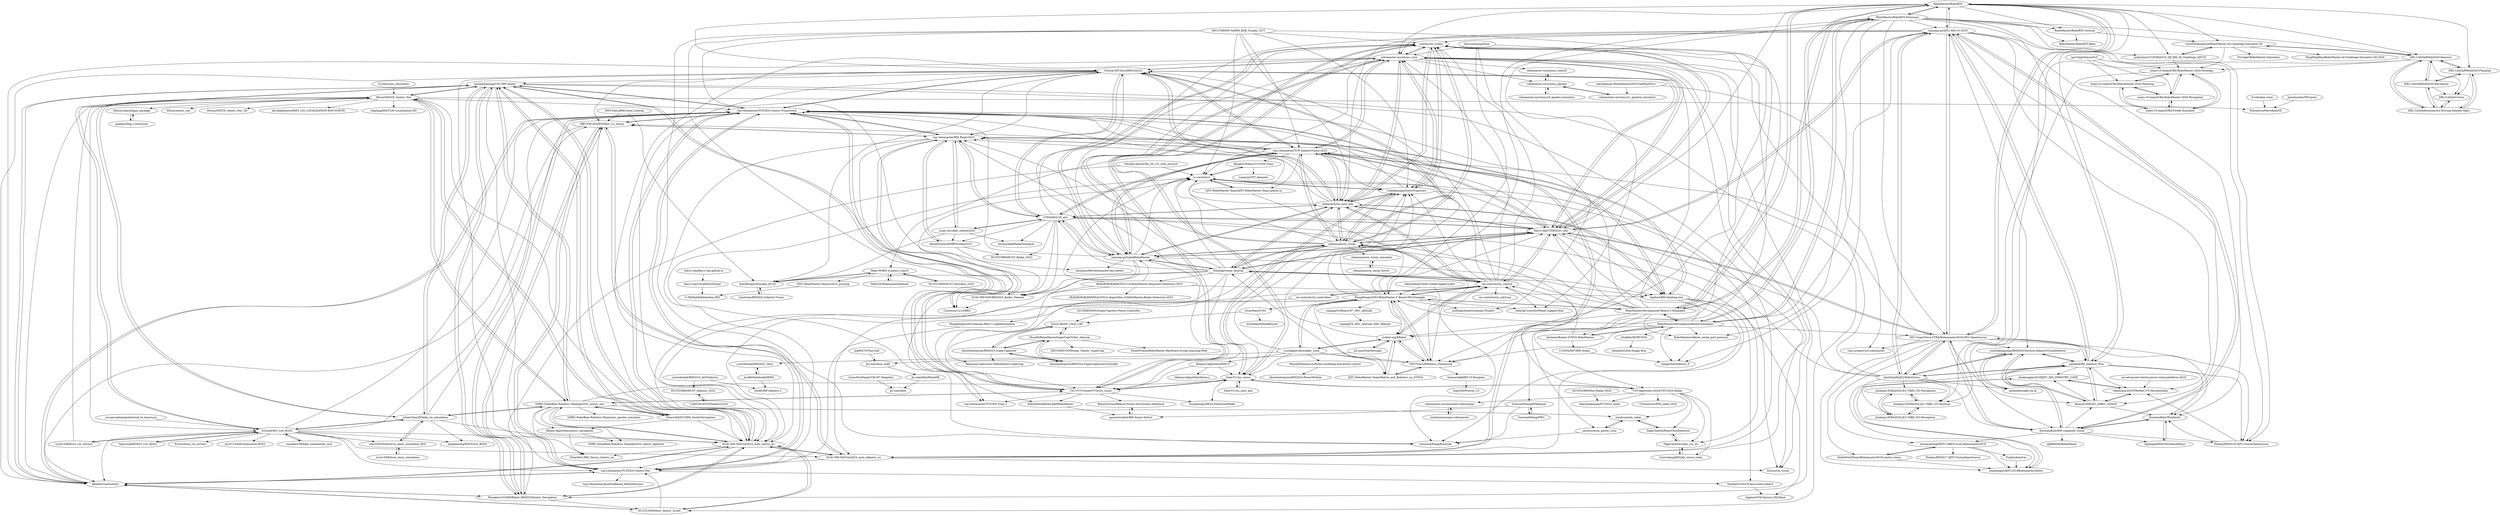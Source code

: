 digraph G {
"RoboMaster/RoboRTS" -> "RoboMaster/RoboRTS-Firmware"
"RoboMaster/RoboRTS" -> "xinyang-go/SJTU-RM-CV-2019"
"RoboMaster/RoboRTS" -> "SEU-SuperNova-CVRA/Robomaster2018-SEU-OpenSource"
"RoboMaster/RoboRTS" -> "RoboMaster/RoboRTS-Tutorial"
"RoboMaster/RoboRTS" -> "RoboMaster/DevelopmentBoard-Examples"
"RoboMaster/RoboRTS" -> "jackychen227/ICRA2018_DJI_RM_AI_Challenge_NJUST"
"RoboMaster/RoboRTS" -> "Critical-HIT-hitsz/RMUA2022"
"RoboMaster/RoboRTS" -> "EinstainBohr/RM-computer-vision"
"RoboMaster/RoboRTS" -> "yarkable/RP_Infantry_Plus"
"RoboMaster/RoboRTS" -> "RoboMaster/Development-Board-C-Examples"
"RoboMaster/RoboRTS" -> "robomaster-oss/rmoss_core"
"RoboMaster/RoboRTS" -> "DRL-CASIA/RMAI2020-Decision"
"RoboMaster/RoboRTS" -> "LoveThinkinghard/RoboMaster-AI-Challenge-Simulator-2D"
"RoboMaster/RoboRTS" -> "DRL-CASIA/RMAI2020-Planning"
"RoboMaster/RoboRTS" -> "Harry-hhj/CVRM2021-sjtu"
"RoboMaster/RoboRTS-Tutorial" -> "LoveThinkinghard/RoboMaster-AI-Challenge-Simulator-2D"
"RoboMaster/RoboRTS-Tutorial" -> "RoboMaster/RoboRTS-Base"
"EinstainBohr/Windmills" -> "EinstainBohr/RM-computer-vision"
"EinstainBohr/Windmills" -> "hejiangda/RM19windmillDemo"
"RoboMaster/DevelopmentBoard-Examples" -> "RoboMaster/Development-Board-C-Examples"
"RoboMaster/DevelopmentBoard-Examples" -> "RoboMaster/RoboRTS-Firmware"
"RoboMaster/DevelopmentBoard-Examples" -> "RoboMaster/referee_serial_port_protocol"
"RoboMaster/DevelopmentBoard-Examples" -> "AlchemicRonin/-STM32-RoboMaster-"
"RoboMaster/DevelopmentBoard-Examples" -> "RoboMaster/RoboRTS"
"RoboMaster/DevelopmentBoard-Examples" -> "SangerXie/Infantry_X"
"RoboMaster/DevelopmentBoard-Examples" -> "SEU-SuperNova-CVRA/Robomaster2018-SEU-OpenSource"
"RoboMaster/DevelopmentBoard-Examples" -> "HNUYueLuRM/basic_framework"
"RoboMaster/DevelopmentBoard-Examples" -> "WangHongxi2001/RoboMaster-C-Board-INS-Example"
"RoboMaster/DevelopmentBoard-Examples" -> "xinyang-go/SJTU-RM-CV-2019"
"RoboMaster/DevelopmentBoard-Examples" -> "Harry-hhj/CVRM2021-sjtu"
"RoboMaster/DevelopmentBoard-Examples" -> "yltzdhbc/HCRT-DOG"
"RoboMaster/DevelopmentBoard-Examples" -> "xrobot-org/XRobot"
"moxiaochong/NEFU-ARES-Vison-Robomaster2018" -> "Ponkux/RM2017-DJTU-VisionOpenSource"
"moxiaochong/NEFU-ARES-Vison-Robomaster2018" -> "PunkLi/AutoCar"
"moxiaochong/NEFU-ARES-Vison-Robomaster2018" -> "HelloWorldTeam/Robomaster2018-sentry-vision"
"moxiaochong/NEFU-ARES-Vison-Robomaster2018" -> "zhaobinglei/XJTU2018RobomasterSentry"
"SEU-SuperNova-CVRA/Robomaster2018-SEU-OpenSource" -> "xinyang-go/SJTU-RM-CV-2019"
"SEU-SuperNova-CVRA/Robomaster2018-SEU-OpenSource" -> "yarkable/RP_Infantry_Plus"
"SEU-SuperNova-CVRA/Robomaster2018-SEU-OpenSource" -> "EinstainBohr/RM-computer-vision"
"SEU-SuperNova-CVRA/Robomaster2018-SEU-OpenSource" -> "Harry-hhj/CVRM2021-sjtu"
"SEU-SuperNova-CVRA/Robomaster2018-SEU-OpenSource" -> "QunShanHe/JLURoboVision"
"SEU-SuperNova-CVRA/Robomaster2018-SEU-OpenSource" -> "moxiaochong/NEFU-ARES-Vison-Robomaster2018"
"SEU-SuperNova-CVRA/Robomaster2018-SEU-OpenSource" -> "Ponkux/RM2018-DJTU-VisionOpenSource"
"SEU-SuperNova-CVRA/Robomaster2018-SEU-OpenSource" -> "Brauzz/YIHENG_ZHBIT_VISION"
"SEU-SuperNova-CVRA/Robomaster2018-SEU-OpenSource" -> "EinstainBohr/Windmills"
"SEU-SuperNova-CVRA/Robomaster2018-SEU-OpenSource" -> "yunwaikongshan/RM2020-Horizon-InfantryVisionDetector"
"SEU-SuperNova-CVRA/Robomaster2018-SEU-OpenSource" -> "RoboMaster/RoboRTS"
"SEU-SuperNova-CVRA/Robomaster2018-SEU-OpenSource" -> "zhaobinglei/XJTU2018RobomasterSentry"
"SEU-SuperNova-CVRA/Robomaster2018-SEU-OpenSource" -> "tup-robomaster/TUP-InfantryVision-2022"
"SEU-SuperNova-CVRA/Robomaster2018-SEU-OpenSource" -> "Len-Li/openvino-robomaster"
"SEU-SuperNova-CVRA/Robomaster2018-SEU-OpenSource" -> "HelloWorldTeam/Robomaster2018-sentry-vision"
"EinstainBohr/RM-computer-vision" -> "EinstainBohr/Windmills"
"EinstainBohr/RM-computer-vision" -> "yarkable/RP_Infantry_Plus"
"EinstainBohr/RM-computer-vision" -> "SEU-SuperNova-CVRA/Robomaster2018-SEU-OpenSource"
"EinstainBohr/RM-computer-vision" -> "Brauzz/YIHENG_ZHBIT_VISION"
"EinstainBohr/RM-computer-vision" -> "Ponkux/RM2018-DJTU-VisionOpenSource"
"EinstainBohr/RM-computer-vision" -> "xinyang-go/SJTU-RM-CV-2019"
"EinstainBohr/RM-computer-vision" -> "moxiaochong/NEFU-ARES-Vison-Robomaster2018"
"EinstainBohr/RM-computer-vision" -> "hejiangda/RM19windmillDemo"
"EinstainBohr/RM-computer-vision" -> "qq960826/RoboMaster"
"RoboMaster/RoboRTS-Firmware" -> "RoboMaster/RoboRTS"
"RoboMaster/RoboRTS-Firmware" -> "RoboMaster/DevelopmentBoard-Examples"
"RoboMaster/RoboRTS-Firmware" -> "RoboMaster/Development-Board-C-Examples"
"RoboMaster/RoboRTS-Firmware" -> "RoboMaster/RoboRTS-Tutorial"
"RoboMaster/RoboRTS-Firmware" -> "RoboMaster/referee_serial_port_protocol"
"RoboMaster/RoboRTS-Firmware" -> "WangHongxi2001/RoboMaster-C-Board-INS-Example"
"RoboMaster/RoboRTS-Firmware" -> "xinyang-go/SJTU-RM-CV-2019"
"RoboMaster/RoboRTS-Firmware" -> "SEU-SuperNova-CVRA/Robomaster2018-SEU-OpenSource"
"RoboMaster/RoboRTS-Firmware" -> "RoboMaster/RoboRTS-Base"
"RoboMaster/RoboRTS-Firmware" -> "jackychen227/ICRA2018_DJI_RM_AI_Challenge_NJUST"
"RoboMaster/RoboRTS-Firmware" -> "yarkable/RP_Infantry_Plus"
"RoboMaster/RoboRTS-Firmware" -> "clearlab-sustech/Wheel-Legged-Gym" ["e"=1]
"RoboMaster/RoboRTS-Firmware" -> "Ponkux/RM2018-DJTU-VisionOpenSource"
"RoboMaster/RoboRTS-Firmware" -> "SangerXie/Infantry_X"
"RoboMaster/RoboRTS-Firmware" -> "DRL-CASIA/RMAI2020-Decision"
"DRL-CASIA/Autonomous-Driving-Dataset-Open" -> "DRL-CASIA/rl-torcs"
"DRL-CASIA/Autonomous-Driving-Dataset-Open" -> "DRL-CASIA/RMAI2020-Perception"
"DRL-CASIA/Autonomous-Driving-Dataset-Open" -> "DRL-CASIA/RMAI2020-Decision"
"DRL-CASIA/Autonomous-Driving-Dataset-Open" -> "DRL-CASIA/RMAI2020-Planning"
"xinyang-go/SJTU-RM-CV-2019" -> "SEU-SuperNova-CVRA/Robomaster2018-SEU-OpenSource"
"xinyang-go/SJTU-RM-CV-2019" -> "yarkable/RP_Infantry_Plus"
"xinyang-go/SJTU-RM-CV-2019" -> "Harry-hhj/CVRM2021-sjtu"
"xinyang-go/SJTU-RM-CV-2019" -> "QunShanHe/JLURoboVision"
"xinyang-go/SJTU-RM-CV-2019" -> "Brauzz/YIHENG_ZHBIT_VISION"
"xinyang-go/SJTU-RM-CV-2019" -> "EinstainBohr/RM-computer-vision"
"xinyang-go/SJTU-RM-CV-2019" -> "xinyang-go/LabelRoboMaster"
"xinyang-go/SJTU-RM-CV-2019" -> "tokilosaya/2019TRoMaC-CV-HeroAutoAim"
"xinyang-go/SJTU-RM-CV-2019" -> "RoboMaster/RoboRTS"
"xinyang-go/SJTU-RM-CV-2019" -> "yunwaikongshan/RM2020-Horizon-InfantryVisionDetector"
"xinyang-go/SJTU-RM-CV-2019" -> "EinstainBohr/Windmills"
"xinyang-go/SJTU-RM-CV-2019" -> "chenjunnn/rm_auto_aim"
"xinyang-go/SJTU-RM-CV-2019" -> "robomaster-oss/rmoss_core"
"xinyang-go/SJTU-RM-CV-2019" -> "julyfun/rm.cv.fans"
"xinyang-go/SJTU-RM-CV-2019" -> "Ponkux/RM2018-DJTU-VisionOpenSource"
"npuv5pp/Simuro5v5" -> "nwpu-v5-team/ICRA-RoboMaster-2020-Planning"
"npuv5pp/Simuro5v5" -> "nwpu-v5-team/ICRA-RoboMaster-2020-Perception"
"npuv5pp/Simuro5v5" -> "nwpu-v5-team/ICRA-RoboMaster-2020-Strategy"
"yltzdhbc/HCRT-DOG" -> "selina64/Little-Doggy-Run"
"zhaobinglei/XJTU2018RobomasterSentry" -> "zhaihongjia/2018XJTU_RM_INFANTRY_CODE"
"jackychen227/ICRA2018_DJI_RM_AI_Challenge_NJUST" -> "LoveThinkinghard/RoboMaster-AI-Challenge-Simulator-2D"
"jackychen227/ICRA2018_DJI_RM_AI_Challenge_NJUST" -> "nwpu-v5-team/ICRA-RoboMaster-2020-Strategy"
"1105042987/RM_frame" -> "SangerXie/Infantry_X"
"Ponkux/RM2018-DJTU-VisionOpenSource" -> "EinstainBohr/Windmills"
"Ponkux/RM2018-DJTU-VisionOpenSource" -> "tokilosaya/2019TRoMaC-CV-HeroAutoAim"
"zhaihongjia/2018XJTU_RM_INFANTRY_CODE" -> "zhaobinglei/XJTU2018RobomasterSentry"
"zhaihongjia/2018XJTU_RM_INFANTRY_CODE" -> "tokilosaya/2019TRoMaC-CV-HeroAutoAim"
"PunkLi/AutoCar" -> "zhaobinglei/XJTU2018RobomasterSentry"
"HelloWorldTeam/Robomaster2018-sentry-vision" -> "zhaobinglei/XJTU2018RobomasterSentry"
"HelloWorldTeam/Robomaster2018-sentry-vision" -> "moxiaochong/NEFU-ARES-Vison-Robomaster2018"
"LoveThinkinghard/RoboMaster-AI-Challenge-Simulator-2D" -> "nwpu-v5-team/ICRA-RoboMaster-2020-Strategy"
"LoveThinkinghard/RoboMaster-AI-Challenge-Simulator-2D" -> "jackychen227/ICRA2018_DJI_RM_AI_Challenge_NJUST"
"LoveThinkinghard/RoboMaster-AI-Challenge-Simulator-2D" -> "NingMingHao/RoboMaster-AI-Challenge-Simulator-2D-2020"
"LoveThinkinghard/RoboMaster-AI-Challenge-Simulator-2D" -> "Privilger/RoboMaster-Simulator" ["e"=1]
"LoveThinkinghard/RoboMaster-AI-Challenge-Simulator-2D" -> "DRL-CASIA/RMAI2020-Decision"
"RoboMaster/referee_serial_port_protocol" -> "SangerXie/Infantry_X"
"6-robot/wpr_simulation" -> "66Lau/NEXTE_Sentry_Nav" ["e"=1]
"RoboMaster/Development-Board-C-Examples" -> "RoboMaster/DevelopmentBoard-Examples"
"RoboMaster/Development-Board-C-Examples" -> "RoboMaster/RoboRTS-Firmware"
"RoboMaster/Development-Board-C-Examples" -> "WangHongxi2001/RoboMaster-C-Board-INS-Example"
"RoboMaster/Development-Board-C-Examples" -> "Harry-hhj/CVRM2021-sjtu"
"RoboMaster/Development-Board-C-Examples" -> "HNUYueLuRM/basic_framework"
"RoboMaster/Development-Board-C-Examples" -> "rm-controls/rm_control"
"RoboMaster/Development-Board-C-Examples" -> "NeoZng/vision_tutorial"
"RoboMaster/Development-Board-C-Examples" -> "chenjunnn/rm_vision"
"RoboMaster/Development-Board-C-Examples" -> "tup-robomaster/TUP2023-Sentry-Framework"
"RoboMaster/Development-Board-C-Examples" -> "AlchemicRonin/-STM32-RoboMaster-"
"RoboMaster/Development-Board-C-Examples" -> "RoboMaster/RoboRTS"
"RoboMaster/Development-Board-C-Examples" -> "Critical-HIT-hitsz/RMUA2022"
"RoboMaster/Development-Board-C-Examples" -> "julyfun/rm.cv.fans"
"RoboMaster/Development-Board-C-Examples" -> "xrobot-org/XRobot"
"RoboMaster/Development-Board-C-Examples" -> "RoboMaster/referee_serial_port_protocol"
"rsasaki0109/lidar_localization_ros2" -> "Ericsii/FAST_LIO_ROS2" ["e"=1]
"yarkable/RP_Infantry_Plus" -> "Brauzz/YIHENG_ZHBIT_VISION"
"yarkable/RP_Infantry_Plus" -> "xinyang-go/SJTU-RM-CV-2019"
"yarkable/RP_Infantry_Plus" -> "EinstainBohr/RM-computer-vision"
"yarkable/RP_Infantry_Plus" -> "tokilosaya/2019TRoMaC-CV-HeroAutoAim"
"yarkable/RP_Infantry_Plus" -> "SEU-SuperNova-CVRA/Robomaster2018-SEU-OpenSource"
"yarkable/RP_Infantry_Plus" -> "EinstainBohr/Windmills"
"yarkable/RP_Infantry_Plus" -> "yunwaikongshan/RM2020-Horizon-InfantryVisionDetector"
"yarkable/RP_Infantry_Plus" -> "zhaihongjia/2018XJTU_RM_INFANTRY_CODE"
"yarkable/RP_Infantry_Plus" -> "Ponkux/RM2018-DJTU-VisionOpenSource"
"yarkable/RP_Infantry_Plus" -> "QunShanHe/JLURoboVision"
"yarkable/RP_Infantry_Plus" -> "zhaobinglei/XJTU2018RobomasterSentry"
"robomaster-oss/rmoss_core" -> "Critical-HIT-hitsz/RMUA2022"
"robomaster-oss/rmoss_core" -> "robomaster-oss/rmoss_contrib"
"robomaster-oss/rmoss_core" -> "CodeAlanqian/SolveTrajectory"
"robomaster-oss/rmoss_core" -> "xinyang-go/LabelRoboMaster"
"robomaster-oss/rmoss_core" -> "cv-rmvl/rmvl"
"robomaster-oss/rmoss_core" -> "SCAU-RM-NAV/rm2022_auto_infantry_ws"
"robomaster-oss/rmoss_core" -> "Wangben1019/KDRobot_RM2023Sentry_Navigation"
"robomaster-oss/rmoss_core" -> "Ericsii/rm_vision"
"robomaster-oss/rmoss_core" -> "SCAU-RM-NAV/rm2023_auto_sentry_ws"
"robomaster-oss/rmoss_core" -> "chenjunnn/rm_auto_aim"
"robomaster-oss/rmoss_core" -> "tup-robomaster/TUP-InfantryVision-2022"
"robomaster-oss/rmoss_core" -> "AbabalaT/autosentry"
"robomaster-oss/rmoss_core" -> "julyfun/rm.cv.fans"
"robomaster-oss/rmoss_core" -> "Harry-hhj/CVRM2021-sjtu"
"robomaster-oss/rmoss_core" -> "robomaster-oss/rmoss_gazebo"
"QunShanHe/JLURoboVision" -> "yunwaikongshan/RM2020-Horizon-InfantryVisionDetector"
"QunShanHe/JLURoboVision" -> "xinyang-go/SJTU-RM-CV-2019"
"QunShanHe/JLURoboVision" -> "Junking1/ICRA2020-JLU-TARS_GO-Decision"
"QunShanHe/JLURoboVision" -> "qsheeeeen/qdu-rm-ai"
"QunShanHe/JLURoboVision" -> "Junking1/ICRA2020-JLU-TARS_GO-Perception"
"QunShanHe/JLURoboVision" -> "Junking1/ICRA2020-JLU-TARS_GO-Navigation"
"QunShanHe/JLURoboVision" -> "SEU-SuperNova-CVRA/Robomaster2018-SEU-OpenSource"
"QunShanHe/JLURoboVision" -> "yarkable/RP_Infantry_Plus"
"QunShanHe/JLURoboVision" -> "Harry-hhj/CVRM2021-sjtu"
"QunShanHe/JLURoboVision" -> "robomaster-oss/rmoss_core"
"QunShanHe/JLURoboVision" -> "EinstainBohr/RM-computer-vision"
"QunShanHe/JLURoboVision" -> "COMoER/LCR_sjtu"
"yunwaikongshan/RM2020-Horizon-InfantryVisionDetector" -> "qsheeeeen/qdu-rm-ai"
"yunwaikongshan/RM2020-Horizon-InfantryVisionDetector" -> "QunShanHe/JLURoboVision"
"yunwaikongshan/RM2020-Horizon-InfantryVisionDetector" -> "Brauzz/YIHENG_ZHBIT_VISION"
"yunwaikongshan/RM2020-Horizon-InfantryVisionDetector" -> "yarkable/RP_Infantry_Plus"
"SJTU-RoboMaster-Team/SJTU-RoboMaster-Team.github.io" -> "cv-rmvl/rmvl"
"SJTU-RoboMaster-Team/SJTU-RoboMaster-Team.github.io" -> "SnocrashWang/RuneLab"
"WangHongxi2001/kalman-filter-C-implementation" -> "tup-robomaster/TUP2023-Sentry-Nav"
"qsheeeeen/qdu-rm-ai" -> "yunwaikongshan/RM2020-Horizon-InfantryVisionDetector"
"AlchemicRonin/-STM32-RoboMaster-" -> "RoboMaster/DevelopmentBoard-Examples"
"AlchemicRonin/-STM32-RoboMaster-" -> "rm-controls/rm_control"
"AlchemicRonin/-STM32-RoboMaster-" -> "1105042987/RM_frame"
"DRL-CASIA/RMAI2020-Decision" -> "DRL-CASIA/RMAI2020-Perception"
"DRL-CASIA/RMAI2020-Decision" -> "DRL-CASIA/RMAI2020-Planning"
"DRL-CASIA/RMAI2020-Decision" -> "nwpu-v5-team/ICRA-RoboMaster-2020-Strategy"
"DRL-CASIA/RMAI2020-Decision" -> "DRL-CASIA/Autonomous-Driving-Dataset-Open"
"DRL-CASIA/RMAI2020-Decision" -> "DRL-CASIA/rl-torcs"
"DRL-CASIA/RMAI2020-Decision" -> "Junking1/ICRA2020-JLU-TARS_GO-Decision"
"DRL-CASIA/RMAI2020-Decision" -> "LoveThinkinghard/RoboMaster-AI-Challenge-Simulator-2D"
"uw-advanced-robotics/aruw-vision-platform-2019" -> "tokilosaya/2019TRoMaC-CV-HeroAutoAim"
"tokilosaya/2019TRoMaC-CV-HeroAutoAim" -> "Brauzz/YIHENG_ZHBIT_VISION"
"tokilosaya/2019TRoMaC-CV-HeroAutoAim" -> "zhaihongjia/2018XJTU_RM_INFANTRY_CODE"
"DRL-CASIA/RMAI2020-Planning" -> "DRL-CASIA/RMAI2020-Perception"
"DRL-CASIA/RMAI2020-Planning" -> "DRL-CASIA/RMAI2020-Decision"
"DRL-CASIA/RMAI2020-Planning" -> "DRL-CASIA/Autonomous-Driving-Dataset-Open"
"DRL-CASIA/RMAI2020-Planning" -> "DRL-CASIA/rl-torcs"
"hejiangda/RM19windmillDemo" -> "EinstainBohr/Windmills"
"Brauzz/YIHENG_ZHBIT_VISION" -> "yarkable/RP_Infantry_Plus"
"Brauzz/YIHENG_ZHBIT_VISION" -> "tokilosaya/2019TRoMaC-CV-HeroAutoAim"
"Brauzz/YIHENG_ZHBIT_VISION" -> "zhaihongjia/2018XJTU_RM_INFANTRY_CODE"
"Brauzz/YIHENG_ZHBIT_VISION" -> "EinstainBohr/Windmills"
"Brauzz/YIHENG_ZHBIT_VISION" -> "yunwaikongshan/RM2020-Horizon-InfantryVisionDetector"
"nwpu-v5-team/ICRA-Firefly-Emulator" -> "nwpu-v5-team/ICRA-RoboMaster-2020-Perception"
"nwpu-v5-team/ICRA-Firefly-Emulator" -> "nwpu-v5-team/ICRA-RoboMaster-2020-Strategy"
"nwpu-v5-team/ICRA-Firefly-Emulator" -> "nwpu-v5-team/ICRA-RoboMaster-2020-Planning"
"nwpu-v5-team/ICRA-RoboMaster-2020-Strategy" -> "nwpu-v5-team/ICRA-RoboMaster-2020-Planning"
"nwpu-v5-team/ICRA-RoboMaster-2020-Strategy" -> "nwpu-v5-team/ICRA-RoboMaster-2020-Perception"
"nwpu-v5-team/ICRA-RoboMaster-2020-Strategy" -> "nwpu-v5-team/ICRA-Firefly-Emulator"
"nwpu-v5-team/ICRA-RoboMaster-2020-Strategy" -> "Junking1/ICRA2020-JLU-TARS_GO-Decision"
"nwpu-v5-team/ICRA-RoboMaster-2020-Planning" -> "nwpu-v5-team/ICRA-RoboMaster-2020-Perception"
"nwpu-v5-team/ICRA-RoboMaster-2020-Planning" -> "nwpu-v5-team/ICRA-RoboMaster-2020-Strategy"
"nwpu-v5-team/ICRA-RoboMaster-2020-Planning" -> "nwpu-v5-team/ICRA-Firefly-Emulator"
"Junking1/ICRA2020-JLU-TARS_GO-Navigation" -> "Junking1/ICRA2020-JLU-TARS_GO-Decision"
"Junking1/ICRA2020-JLU-TARS_GO-Navigation" -> "Junking1/ICRA2020-JLU-TARS_GO-Perception"
"robomaster-oss/rmoss_contrib" -> "robomaster-oss/rmoss_gazebo"
"DRL-CASIA/RMAI2020-Perception" -> "DRL-CASIA/RMAI2020-Decision"
"DRL-CASIA/RMAI2020-Perception" -> "DRL-CASIA/RMAI2020-Planning"
"DRL-CASIA/RMAI2020-Perception" -> "DRL-CASIA/Autonomous-Driving-Dataset-Open"
"DRL-CASIA/RMAI2020-Perception" -> "DRL-CASIA/rl-torcs"
"DRL-CASIA/rl-torcs" -> "DRL-CASIA/Autonomous-Driving-Dataset-Open"
"Junking1/ICRA2020-JLU-TARS_GO-Decision" -> "Junking1/ICRA2020-JLU-TARS_GO-Navigation"
"Junking1/ICRA2020-JLU-TARS_GO-Decision" -> "Junking1/ICRA2020-JLU-TARS_GO-Perception"
"nwpu-v5-team/ICRA-RoboMaster-2020-Perception" -> "nwpu-v5-team/ICRA-RoboMaster-2020-Planning"
"nwpu-v5-team/ICRA-RoboMaster-2020-Perception" -> "nwpu-v5-team/ICRA-RoboMaster-2020-Strategy"
"nwpu-v5-team/ICRA-RoboMaster-2020-Perception" -> "nwpu-v5-team/ICRA-Firefly-Emulator"
"Junking1/ICRA2020-JLU-TARS_GO-Perception" -> "Junking1/ICRA2020-JLU-TARS_GO-Navigation"
"Junking1/ICRA2020-JLU-TARS_GO-Perception" -> "Junking1/ICRA2020-JLU-TARS_GO-Decision"
"rm-controls/rm_control" -> "rm-controls/rm_controllers"
"rm-controls/rm_control" -> "chenjunnn/rm_vision"
"rm-controls/rm_control" -> "SCAU-RM-NAV/rm2023_auto_sentry_ws"
"rm-controls/rm_control" -> "Harry-hhj/CVRM2021-sjtu"
"rm-controls/rm_control" -> "NeoZng/vision_tutorial"
"rm-controls/rm_control" -> "chenjunnn/rm_auto_aim"
"rm-controls/rm_control" -> "CodeAlanqian/SolveTrajectory"
"rm-controls/rm_control" -> "robomaster-oss/rmoss_core"
"rm-controls/rm_control" -> "julyfun/rm.cv.fans"
"rm-controls/rm_control" -> "tup-robomaster/TUP-InfantryVision-2022"
"rm-controls/rm_control" -> "rm-controls/rm_usb2can"
"rm-controls/rm_control" -> "clearlab-sustech/Wheel-Legged-Gym" ["e"=1]
"rm-controls/rm_control" -> "Critical-HIT-hitsz/RMUA2022"
"rm-controls/rm_control" -> "WangHongxi2001/RoboMaster-C-Board-INS-Example"
"rm-controls/rm_control" -> "xrobot-org/XRobot"
"ros-perception/pointcloud_to_laserscan" -> "Ericsii/FAST_LIO_ROS2" ["e"=1]
"rm-controls/rm_controllers" -> "rm-controls/rm_control"
"rm-controls/rm_controllers" -> "SCAU-RM-NAV/rm2023_auto_sentry_ws"
"scutrobotlab/RM2021_Hero" -> "JustBeNotebook/HERO"
"xinyang-go/LabelRoboMaster" -> "Harry-hhj/CVRM2021-sjtu"
"xinyang-go/LabelRoboMaster" -> "COMoER/LCR_sjtu"
"xinyang-go/LabelRoboMaster" -> "tup-robomaster/TUP-InfantryVision-2022"
"xinyang-go/LabelRoboMaster" -> "chenjunnn/rm_auto_aim"
"xinyang-go/LabelRoboMaster" -> "julyfun/rm.cv.fans"
"xinyang-go/LabelRoboMaster" -> "robomaster-oss/rmoss_core"
"xinyang-go/LabelRoboMaster" -> "NeoZng/vision_tutorial"
"xinyang-go/LabelRoboMaster" -> "cv-rmvl/rmvl"
"xinyang-go/LabelRoboMaster" -> "tup-robomaster/TUP2023-Sentry-Framework"
"xinyang-go/LabelRoboMaster" -> "SCAU-RM-NAV/RM2023_Radar_Dataset"
"xinyang-go/LabelRoboMaster" -> "buoyancy99/robotmaster-fast-detect"
"xinyang-go/LabelRoboMaster" -> "tup-robomaster/TUP-NN-Train-2"
"xinyang-go/LabelRoboMaster" -> "chenjunnn/rm_vision"
"xinyang-go/LabelRoboMaster" -> "CSU-FYT-Vision/FYT2024_vision"
"xinyang-go/LabelRoboMaster" -> "Spphire/RM-labeling-tool"
"SJTU-RoboMaster-Team/yolov5_pruning" -> "C-ZR/PaddleDetection_RM"
"scutrobotlab/RM2010_AGVinfantry" -> "lowBO/RP-Infantry-2"
"scutrobotlab/RM2010_AGVinfantry" -> "HUSTLYRM/HUST_Infantry_2023"
"Harry-hhj/Harry-hhj.github.io" -> "Harry-hhj/UltraMultiThread"
"robomaster-oss/rmoss_gazebo" -> "robomaster-oss/rmoss_contrib"
"robomaster-oss/rmoss_gazebo" -> "robomaster-oss/rmuc21_ignition_simulator"
"robomaster-oss/rmoss_gazebo" -> "robomaster-oss/rmua19_gazebo_simulator"
"robomaster-oss/rmuc21_ignition_simulator" -> "robomaster-oss/rmoss_gazebo"
"Livox-SDK/livox_laser_simulation" -> "stm32f303ret6/livox_laser_simulation_RO2" ["e"=1]
"robomaster-oss/rmua19_gazebo_simulator" -> "robomaster-oss/rmoss_gazebo"
"elevenjiang1/RoboMaster2020-OnePointFive" -> "Len-Li/openvino-robomaster"
"elevenjiang1/RoboMaster2020-OnePointFive" -> "robomaster-oss/rmuc21_ignition_simulator"
"HuGuoXuang/Hyun" -> "WangHongxi2001/RoboMaster-C-Board-INS-Example" ["e"=1]
"HuGuoXuang/Hyun" -> "robomaster-oss/rmoss_core" ["e"=1]
"HuGuoXuang/Hyun" -> "HNUYueLuRM/basic_framework" ["e"=1]
"HuGuoXuang/Hyun" -> "LiuDingchuan/Graduate_Project" ["e"=1]
"Hinson-A/pcd2pgm_package" -> "goldqiu/Map_Conversion"
"RangerOnMars/TUP-NN-Train" -> "cv-rmvl/rmvl"
"RangerOnMars/TUP-NN-Train" -> "Liang-mt/TIT_datasets"
"JustBeNotebook/HERO" -> "scutrobotlab/RM2021_Hero"
"JustBeNotebook/HERO" -> "lowBO/RP-Infantry-2"
"NeoZng/vision_tutorial" -> "xinyang-go/LabelRoboMaster"
"NeoZng/vision_tutorial" -> "Harry-hhj/CVRM2021-sjtu"
"NeoZng/vision_tutorial" -> "chenjunnn/rm_auto_aim"
"NeoZng/vision_tutorial" -> "chenjunnn/rm_vision"
"NeoZng/vision_tutorial" -> "rm-controls/rm_control"
"NeoZng/vision_tutorial" -> "julyfun/rm.cv.fans"
"NeoZng/vision_tutorial" -> "tup-robomaster/RM_Radar2023"
"NeoZng/vision_tutorial" -> "Spphire/RM-labeling-tool"
"NeoZng/vision_tutorial" -> "SCAU-RM-NAV/RM2023_Radar_Dataset"
"NeoZng/vision_tutorial" -> "zRzRzRzRzRzRzR/YOLO-of-RoboMaster-Keypoints-Detection-2023"
"NeoZng/vision_tutorial" -> "CSU-FYT-Vision/FYT2024_vision"
"NeoZng/vision_tutorial" -> "SCAU-RM-NAV/rm2023_auto_sentry_ws"
"NeoZng/vision_tutorial" -> "XianMengxi/AutoAim_HUST"
"NeoZng/vision_tutorial" -> "COMoER/LCR_sjtu"
"NeoZng/vision_tutorial" -> "cv-rmvl/rmvl"
"chenjunnn/rm_vision" -> "chenjunnn/rm_auto_aim"
"chenjunnn/rm_vision" -> "tup-robomaster/TUP-InfantryVision-2022"
"chenjunnn/rm_vision" -> "Harry-hhj/CVRM2021-sjtu"
"chenjunnn/rm_vision" -> "rm-controls/rm_control"
"chenjunnn/rm_vision" -> "julyfun/rm.cv.fans"
"chenjunnn/rm_vision" -> "Critical-HIT-hitsz/RMUA2022"
"chenjunnn/rm_vision" -> "CodeAlanqian/SolveTrajectory"
"chenjunnn/rm_vision" -> "tup-robomaster/TUP2023-Sentry-Framework"
"chenjunnn/rm_vision" -> "FaterYU/rm_vision"
"chenjunnn/rm_vision" -> "xinyang-go/LabelRoboMaster"
"chenjunnn/rm_vision" -> "NeoZng/vision_tutorial"
"chenjunnn/rm_vision" -> "chenjunnn/rm_vision_simulator"
"chenjunnn/rm_vision" -> "CSU-FYT-Vision/FYT2024_vision"
"chenjunnn/rm_vision" -> "cv-rmvl/rmvl"
"chenjunnn/rm_vision" -> "tup-robomaster/RM_Radar2023"
"chenjunnn/rm_auto_aim" -> "chenjunnn/rm_vision"
"chenjunnn/rm_auto_aim" -> "tup-robomaster/TUP-InfantryVision-2022"
"chenjunnn/rm_auto_aim" -> "Harry-hhj/CVRM2021-sjtu"
"chenjunnn/rm_auto_aim" -> "Spphire/RM-labeling-tool"
"chenjunnn/rm_auto_aim" -> "xinyang-go/LabelRoboMaster"
"chenjunnn/rm_auto_aim" -> "CodeAlanqian/SolveTrajectory"
"chenjunnn/rm_auto_aim" -> "Critical-HIT-hitsz/RMUA2022"
"chenjunnn/rm_auto_aim" -> "robomaster-oss/rmoss_core"
"chenjunnn/rm_auto_aim" -> "tup-robomaster/RM_Radar2023"
"chenjunnn/rm_auto_aim" -> "NeoZng/vision_tutorial"
"chenjunnn/rm_auto_aim" -> "julyfun/rm.cv.fans"
"chenjunnn/rm_auto_aim" -> "cv-rmvl/rmvl"
"chenjunnn/rm_auto_aim" -> "rm-controls/rm_control"
"chenjunnn/rm_auto_aim" -> "COMoER/LCR_sjtu"
"chenjunnn/rm_auto_aim" -> "tup-robomaster/TUP2023-Sentry-Framework"
"Harry-hhj/CVRM2021-sjtu" -> "xinyang-go/LabelRoboMaster"
"Harry-hhj/CVRM2021-sjtu" -> "chenjunnn/rm_vision"
"Harry-hhj/CVRM2021-sjtu" -> "chenjunnn/rm_auto_aim"
"Harry-hhj/CVRM2021-sjtu" -> "julyfun/rm.cv.fans"
"Harry-hhj/CVRM2021-sjtu" -> "tup-robomaster/TUP-InfantryVision-2022"
"Harry-hhj/CVRM2021-sjtu" -> "xinyang-go/SJTU-RM-CV-2019"
"Harry-hhj/CVRM2021-sjtu" -> "robomaster-oss/rmoss_core"
"Harry-hhj/CVRM2021-sjtu" -> "NeoZng/vision_tutorial"
"Harry-hhj/CVRM2021-sjtu" -> "COMoER/LCR_sjtu"
"Harry-hhj/CVRM2021-sjtu" -> "SEU-SuperNova-CVRA/Robomaster2018-SEU-OpenSource"
"Harry-hhj/CVRM2021-sjtu" -> "cv-rmvl/rmvl"
"Harry-hhj/CVRM2021-sjtu" -> "rm-controls/rm_control"
"Harry-hhj/CVRM2021-sjtu" -> "Critical-HIT-hitsz/RMUA2022"
"Harry-hhj/CVRM2021-sjtu" -> "Spphire/RM-labeling-tool"
"Harry-hhj/CVRM2021-sjtu" -> "tup-robomaster/RM_Radar2023"
"COMoER/LCR_sjtu" -> "nuaa-rm/radar_station2022"
"COMoER/LCR_sjtu" -> "Courteous121/SRRS"
"COMoER/LCR_sjtu" -> "xinyang-go/LabelRoboMaster"
"COMoER/LCR_sjtu" -> "tup-robomaster/RM_Radar2023"
"COMoER/LCR_sjtu" -> "Critical-HIT-hitsz/RMUA2022"
"COMoER/LCR_sjtu" -> "SCAU-RM-NAV/RM2023_Radar_Dataset"
"COMoER/LCR_sjtu" -> "tup-robomaster/TUP-InfantryVision-2022"
"COMoER/LCR_sjtu" -> "Harry-hhj/CVRM2021-sjtu"
"COMoER/LCR_sjtu" -> "AliceInOcean/RMRPSradar2023"
"COMoER/LCR_sjtu" -> "HUSTLYRM/HUST_Radar_2023"
"COMoER/LCR_sjtu" -> "PageChen04/radar_ros_ws"
"COMoER/LCR_sjtu" -> "robomaster-oss/rmoss_core"
"COMoER/LCR_sjtu" -> "chenjunnn/rm_auto_aim"
"COMoER/LCR_sjtu" -> "T-DT-Algorithm-2024/T-DT-2024-Radar"
"COMoER/LCR_sjtu" -> "bismarckkk/RadarDisplayer"
"tup-robomaster/TUP-InfantryVision-2022" -> "chenjunnn/rm_auto_aim"
"tup-robomaster/TUP-InfantryVision-2022" -> "chenjunnn/rm_vision"
"tup-robomaster/TUP-InfantryVision-2022" -> "Spphire/RM-labeling-tool"
"tup-robomaster/TUP-InfantryVision-2022" -> "RangerOnMars/TUP-NN-Train"
"tup-robomaster/TUP-InfantryVision-2022" -> "xinyang-go/LabelRoboMaster"
"tup-robomaster/TUP-InfantryVision-2022" -> "tup-robomaster/RM_Radar2023"
"tup-robomaster/TUP-InfantryVision-2022" -> "Harry-hhj/CVRM2021-sjtu"
"tup-robomaster/TUP-InfantryVision-2022" -> "Critical-HIT-hitsz/RMUA2022"
"tup-robomaster/TUP-InfantryVision-2022" -> "robomaster-oss/rmoss_core"
"tup-robomaster/TUP-InfantryVision-2022" -> "TAber-W/RM_4-points_yolov5"
"tup-robomaster/TUP-InfantryVision-2022" -> "tup-robomaster/TUP2023-Sentry-Framework"
"tup-robomaster/TUP-InfantryVision-2022" -> "HBUTHUANGPX/Hbut_LC_sentry"
"tup-robomaster/TUP-InfantryVision-2022" -> "CodeAlanqian/SolveTrajectory"
"tup-robomaster/TUP-InfantryVision-2022" -> "SJTU-RoboMaster-Team/SJTU-RoboMaster-Team.github.io"
"tup-robomaster/TUP-InfantryVision-2022" -> "COMoER/LCR_sjtu"
"nuaa-rm/radar_station2022" -> "COMoER/LCR_sjtu"
"nuaa-rm/radar_station2022" -> "tup-robomaster/RM_Radar2023"
"nuaa-rm/radar_station2022" -> "bismarckkk/RadarDisplayer"
"nuaa-rm/radar_station2022" -> "AliceInOcean/RMRPSradar2023"
"nuaa-rm/radar_station2022" -> "XianMengxi/AutoAim_HUST"
"Jiu-xiao/OneMessage" -> "Jiu-xiao/mini_shell"
"Jiu-xiao/OneMessage" -> "xrobot-org/XRobot"
"goldqiu/Map_Conversion" -> "Hinson-A/pcd2pgm_package"
"Harry-hhj/UltraMultiThread" -> "C-ZR/PaddleDetection_RM"
"Michael-Jetson/ML_DL_CV_with_pytorch" -> "cv-rmvl/rmvl" ["e"=1]
"Michael-Jetson/ML_DL_CV_with_pytorch" -> "Wangben1019/KDRobot_RM2023Sentry_Navigation" ["e"=1]
"Livox-SDK/livox_ros_driver2" -> "Ericsii/FAST_LIO_ROS2" ["e"=1]
"Livox-SDK/livox_ros_driver2" -> "66Lau/NEXTE_Sentry_Nav" ["e"=1]
"zRzRzRzRzRzRzR/YOLO-of-RoboMaster-Keypoints-Detection-2023" -> "zRzRzRzRzRzRzR/Mult-YOLO-alogorithm-of-RoboMaster-Radar-Detection-2023"
"zRzRzRzRzRzRzR/YOLO-of-RoboMaster-Keypoints-Detection-2023" -> "SCAU-RM-NAV/RM2023_Radar_Dataset"
"zRzRzRzRzRzRzR/YOLO-of-RoboMaster-Keypoints-Detection-2023" -> "cv-rmvl/rmvl"
"zRzRzRzRzRzRzR/YOLO-of-RoboMaster-Keypoints-Detection-2023" -> "Spphire/RM-labeling-tool"
"zRzRzRzRzRzRzR/YOLO-of-RoboMaster-Keypoints-Detection-2023" -> "SCAU-RM-NAV/rm2022_auto_infantry_ws"
"zRzRzRzRzRzRzR/YOLO-of-RoboMaster-Keypoints-Detection-2023" -> "xinyang-go/LabelRoboMaster"
"xrobot-org/XRobot" -> "HNUYueLuRM/basic_framework"
"xrobot-org/XRobot" -> "SJTU-RoboMaster-Team/Matrix_and_Robotics_on_STM32"
"xrobot-org/XRobot" -> "Jiu-xiao/OneMessage"
"xrobot-org/XRobot" -> "WangHongxi2001/RoboMaster-C-Board-INS-Example"
"xrobot-org/XRobot" -> "CodeAlanqian/SolveTrajectory"
"xrobot-org/XRobot" -> "yssickjgd/robowalker_train"
"xrobot-org/XRobot" -> "rm-controls/rm_control"
"jianzhuozhuTHU/putn" -> "WilsonGuo/MoveBase3D" ["e"=1]
"tup-robomaster/TUP2023-Sentry-Framework" -> "SCAU-RM-NAV/rm2023_auto_sentry_ws"
"tup-robomaster/TUP2023-Sentry-Framework" -> "AbabalaT/autosentry"
"tup-robomaster/TUP2023-Sentry-Framework" -> "tup-robomaster/TUP2023-Sentry-Nav"
"tup-robomaster/TUP2023-Sentry-Framework" -> "baiyeweiguang/CSU-RM-Sentry"
"tup-robomaster/TUP2023-Sentry-Framework" -> "tup-robomaster/RM_Radar2023"
"tup-robomaster/TUP2023-Sentry-Framework" -> "Wangben1019/KDRobot_RM2023Sentry_Navigation"
"tup-robomaster/TUP2023-Sentry-Framework" -> "HBUTHUANGPX/Hbut_LC_sentry"
"tup-robomaster/TUP2023-Sentry-Framework" -> "Critical-HIT-hitsz/RMUA2022"
"tup-robomaster/TUP2023-Sentry-Framework" -> "CSU-FYT-Vision/FYT2024_vision"
"tup-robomaster/TUP2023-Sentry-Framework" -> "SCAU-RM-NAV/rm2022_auto_infantry_ws"
"XianMengxi/AutoAim_HUST" -> "SanZoom/RM2022-Infantry-Vision"
"XianMengxi/AutoAim_HUST" -> "TAber-W/RM_4-points_yolov5"
"Critical-HIT-hitsz/RMUA2022" -> "tup-robomaster/TUP2023-Sentry-Framework"
"Critical-HIT-hitsz/RMUA2022" -> "robomaster-oss/rmoss_core"
"Critical-HIT-hitsz/RMUA2022" -> "COMoER/LCR_sjtu"
"Critical-HIT-hitsz/RMUA2022" -> "tup-robomaster/TUP-InfantryVision-2022"
"Critical-HIT-hitsz/RMUA2022" -> "chenjunnn/rm_auto_aim"
"Critical-HIT-hitsz/RMUA2022" -> "chenjunnn/rm_vision"
"Critical-HIT-hitsz/RMUA2022" -> "SCAU-RM-NAV/rm2023_auto_sentry_ws"
"Critical-HIT-hitsz/RMUA2022" -> "AbabalaT/autosentry"
"Critical-HIT-hitsz/RMUA2022" -> "baiyeweiguang/CSU-RM-Sentry"
"Critical-HIT-hitsz/RMUA2022" -> "XianMengxi/AutoAim_HUST"
"Critical-HIT-hitsz/RMUA2022" -> "tup-robomaster/TUP2023-Sentry-Nav"
"Critical-HIT-hitsz/RMUA2022" -> "HBUTHUANGPX/Hbut_LC_sentry"
"Critical-HIT-hitsz/RMUA2022" -> "xinyang-go/LabelRoboMaster"
"Critical-HIT-hitsz/RMUA2022" -> "tup-robomaster/RM_Radar2023"
"Critical-HIT-hitsz/RMUA2022" -> "Harry-hhj/CVRM2021-sjtu"
"TAber-W/RM_4-points_yolov5" -> "TAber-W/RobomasterDataset"
"TAber-W/RM_4-points_yolov5" -> "HUSTLYRM/HUST_HeroAim_2023"
"TAber-W/RM_4-points_yolov5" -> "XianMengxi/AutoAim_HUST"
"TAber-W/RM_4-points_yolov5" -> "SJTU-RoboMaster-Team/yolov5_pruning"
"tup-robomaster/RM_Radar2023" -> "SCAU-RM-NAV/RM2023_Radar_Dataset"
"tup-robomaster/RM_Radar2023" -> "tup-robomaster/TUP2023-Sentry-Framework"
"tup-robomaster/RM_Radar2023" -> "AliceInOcean/RMRPSradar2023"
"tup-robomaster/RM_Radar2023" -> "nuaa-rm/radar_station2022"
"tup-robomaster/RM_Radar2023" -> "Spphire/RM-labeling-tool"
"tup-robomaster/RM_Radar2023" -> "Courteous121/SRRS"
"tup-robomaster/RM_Radar2023" -> "COMoER/LCR_sjtu"
"tup-robomaster/RM_Radar2023" -> "tup-robomaster/TUP-InfantryVision-2022"
"tup-robomaster/RM_Radar2023" -> "HBUTHUANGPX/Hbut_LC_sentry"
"tup-robomaster/RM_Radar2023" -> "tup-robomaster/TUP2023-Sentry-Nav"
"tup-robomaster/TUP2023-Sentry-Nav" -> "tup-robomaster/TUP2023-Sentry-Framework"
"tup-robomaster/TUP2023-Sentry-Nav" -> "AbabalaT/autosentry"
"tup-robomaster/TUP2023-Sentry-Nav" -> "Derkai52/YolovX-face-armor-detect"
"tup-robomaster/TUP2023-Sentry-Nav" -> "tup-robomaster/JsonFileBased_RobotDecision"
"tup-robomaster/TUP2023-Sentry-Nav" -> "HBUTHUANGPX/Hbut_LC_sentry"
"Derkai52/YolovX-face-armor-detect" -> "Spphire/YOLOarmor-2022final"
"HNUYueLuRM/vision_tutorial" -> "HBUTHUANGPX/Hbut_LC_sentry"
"HNUYueLuRM/vision_tutorial" -> "XianMengxi/AutoAim_HUST"
"WangHongxi2001/RoboMaster-C-Board-INS-Example" -> "HNUYueLuRM/basic_framework"
"WangHongxi2001/RoboMaster-C-Board-INS-Example" -> "xrobot-org/XRobot"
"WangHongxi2001/RoboMaster-C-Board-INS-Example" -> "cmjang/CtrBoard-H7_IMU_Altitude"
"WangHongxi2001/RoboMaster-C-Board-INS-Example" -> "SJTU-RoboMaster-Team/Matrix_and_Robotics_on_STM32"
"WangHongxi2001/RoboMaster-C-Board-INS-Example" -> "LiuDingchuan/Graduate_Project"
"WangHongxi2001/RoboMaster-C-Board-INS-Example" -> "rm-controls/rm_control"
"WangHongxi2001/RoboMaster-C-Board-INS-Example" -> "clearlab-sustech/Wheel-Legged-Gym" ["e"=1]
"WangHongxi2001/RoboMaster-C-Board-INS-Example" -> "Q1anWan/GY-H1"
"WangHongxi2001/RoboMaster-C-Board-INS-Example" -> "tup-robomaster/TUP2023-Sentry-Framework"
"WangHongxi2001/RoboMaster-C-Board-INS-Example" -> "RoboMaster/Development-Board-C-Examples"
"WangHongxi2001/RoboMaster-C-Board-INS-Example" -> "Harry-hhj/CVRM2021-sjtu"
"WangHongxi2001/RoboMaster-C-Board-INS-Example" -> "yssickjgd/robowalker_train"
"WangHongxi2001/RoboMaster-C-Board-INS-Example" -> "CodeAlanqian/SolveTrajectory"
"WangHongxi2001/RoboMaster-C-Board-INS-Example" -> "WangHongxi2001/kalman-filter-C-implementation"
"WangHongxi2001/RoboMaster-C-Board-INS-Example" -> "chenjunnn/rm_vision"
"SanZoom/RM2022-Infantry-Vision" -> "XianMengxi/AutoAim_HUST"
"HBUTHUANGPX/Hbut_LC_sentry" -> "Wangben1019/KDRobot_RM2023Sentry_Navigation"
"HBUTHUANGPX/Hbut_LC_sentry" -> "tup-robomaster/TUP2023-Sentry-Nav"
"HBUTHUANGPX/Hbut_LC_sentry" -> "tup-robomaster/TUP2023-Sentry-Framework"
"HBUTHUANGPX/Hbut_LC_sentry" -> "AbabalaT/autosentry"
"HBUTHUANGPX/Hbut_LC_sentry" -> "SCAU-RM-NAV/rm2022_auto_infantry_ws"
"HBUTHUANGPX/Hbut_LC_sentry" -> "SCAU-RM-NAV/rm2023_auto_sentry_ws"
"HBUTHUANGPX/Hbut_LC_sentry" -> "tup-robomaster/RM_Radar2023"
"LANGYA-HUST/Infantry2022" -> "HUSTLYRM/HUST_Infantry_2023"
"TAber-W/RobomasterDataset" -> "TAber-W/RM_4-points_yolov5"
"Jiu-xiao/mini_shell" -> "Jiu-xiao/MiniFlashDB"
"Skythinker616/foc-wheel-legged-robot" -> "WangHongxi2001/RoboMaster-C-Board-INS-Example" ["e"=1]
"Skythinker616/foc-wheel-legged-robot" -> "HNUYueLuRM/basic_framework" ["e"=1]
"Taeyoung96/FAST_LIO_ROS2" -> "Ericsii/FAST_LIO_ROS2"
"SJTU-RoboMaster-Team/Matrix_and_Robotics_on_STM32" -> "xrobot-org/XRobot"
"SJTU-RoboMaster-Team/Matrix_and_Robotics_on_STM32" -> "HNUYueLuRM/basic_framework"
"Ericsii/FAST_LIO_ROS2" -> "Taeyoung96/FAST_LIO_ROS2"
"Ericsii/FAST_LIO_ROS2" -> "baiyeweiguang/CSU-RM-Sentry"
"Ericsii/FAST_LIO_ROS2" -> "LihanChen2004/pb_rm_simulation"
"Ericsii/FAST_LIO_ROS2" -> "Livox-SDK/livox_ros_driver2" ["e"=1]
"Ericsii/FAST_LIO_ROS2" -> "SCAU-RM-NAV/rm2023_auto_sentry_ws"
"Ericsii/FAST_LIO_ROS2" -> "liangheming/FASTLIO2_ROS2" ["e"=1]
"Ericsii/FAST_LIO_ROS2" -> "HBUTHUANGPX/Hbut_LC_sentry"
"Ericsii/FAST_LIO_ROS2" -> "tup-robomaster/TUP2023-Sentry-Framework"
"Ericsii/FAST_LIO_ROS2" -> "AbabalaT/autosentry"
"Ericsii/FAST_LIO_ROS2" -> "tup-robomaster/TUP2023-Sentry-Nav"
"Ericsii/FAST_LIO_ROS2" -> "rsasaki0109/lidar_localization_ros2" ["e"=1]
"Ericsii/FAST_LIO_ROS2" -> "stm32f303ret6/livox_laser_simulation_RO2"
"Ericsii/FAST_LIO_ROS2" -> "SCAU-RM-NAV/rm2022_auto_infantry_ws"
"Ericsii/FAST_LIO_ROS2" -> "Ericsii/livox_ros_driver2"
"Ericsii/FAST_LIO_ROS2" -> "pyc5714/hdl-localization-ROS2"
"CodeAlanqian/SolveTrajectory" -> "cv-rmvl/rmvl"
"CodeAlanqian/SolveTrajectory" -> "FaterYU/rm_vision"
"CodeAlanqian/SolveTrajectory" -> "Ericsii/rm_vision"
"CodeAlanqian/SolveTrajectory" -> "julyfun/rm.cv.fans"
"CodeAlanqian/SolveTrajectory" -> "tup-robomaster/TUP2023-Sentry-Framework"
"CodeAlanqian/SolveTrajectory" -> "chenjunnn/rm_auto_aim"
"CodeAlanqian/SolveTrajectory" -> "robomaster-oss/rmoss_core"
"CodeAlanqian/SolveTrajectory" -> "chenjunnn/rm_vision"
"SCAU-RM-NAV/rm2023_auto_sentry_ws" -> "AbabalaT/autosentry"
"SCAU-RM-NAV/rm2023_auto_sentry_ws" -> "baiyeweiguang/CSU-RM-Sentry"
"SCAU-RM-NAV/rm2023_auto_sentry_ws" -> "tup-robomaster/TUP2023-Sentry-Framework"
"SCAU-RM-NAV/rm2023_auto_sentry_ws" -> "Wangben1019/KDRobot_RM2023Sentry_Navigation"
"SCAU-RM-NAV/rm2023_auto_sentry_ws" -> "tup-robomaster/TUP2023-Sentry-Nav"
"SCAU-RM-NAV/rm2023_auto_sentry_ws" -> "HUSTLYRM/Hust_Sentry_SLAM"
"SCAU-RM-NAV/rm2023_auto_sentry_ws" -> "YiFanWei1/RM_Taurus_Sentry_ws"
"SCAU-RM-NAV/rm2023_auto_sentry_ws" -> "SCAU-RM-NAV/rm2022_auto_infantry_ws"
"SCAU-RM-NAV/rm2023_auto_sentry_ws" -> "SMBU-PolarBear-Robotics-Team/pb2025_sentry_nav"
"Spphire/RM-labeling-tool" -> "tup-robomaster/TUP-InfantryVision-2022"
"Spphire/RM-labeling-tool" -> "tup-robomaster/RM_Radar2023"
"Spphire/RM-labeling-tool" -> "chenjunnn/rm_auto_aim"
"Spphire/RM-labeling-tool" -> "Spphire/YOLOarmor-2022final"
"Spphire/RM-labeling-tool" -> "SnocrashWang/RuneLab"
"Spphire/RM-labeling-tool" -> "SCAU-RM-NAV/rm2022_auto_infantry_ws"
"Spphire/RM-labeling-tool" -> "Derkai52/YolovX-face-armor-detect"
"HNUYueLuRM/basic_framework" -> "xrobot-org/XRobot"
"HNUYueLuRM/basic_framework" -> "SJTU-RoboMaster-Team/Matrix_and_Robotics_on_STM32"
"HNUYueLuRM/basic_framework" -> "WangHongxi2001/RoboMaster-C-Board-INS-Example"
"HNUYueLuRM/basic_framework" -> "rm-controls/rm_control"
"HNUYueLuRM/basic_framework" -> "bismarckkk/RM-UI-Designer"
"HNUYueLuRM/basic_framework" -> "NeoZng/vision_tutorial"
"LIUYIXIEYANG/SuperCapcitor-Power-Controller" -> "Sirius-RX/SP_Ultra_CAP"
"Sirius-RX/SP_Ultra_CAP" -> "ZhuaX0/RoboMasterSuperCapCtrller_Adernal"
"Sirius-RX/SP_Ultra_CAP" -> "hkustenterprize/RM2023-SuperCapacitor"
"Sirius-RX/SP_Ultra_CAP" -> "Banzang-coder/cumt-RoboMaster-SuperCap"
"yssickjgd/robowalker_train" -> "xrobot-org/XRobot"
"yssickjgd/robowalker_train" -> "scutrobotlab/RM2021_Hero"
"yssickjgd/robowalker_train" -> "HNUYueLuRM/basic_framework"
"yssickjgd/robowalker_train" -> "WangHongxi2001/RoboMaster-C-Board-INS-Example"
"yssickjgd/robowalker_train" -> "Alliance-Algorithm/RMCS"
"yssickjgd/robowalker_train" -> "SJTU-RoboMaster-Team/Matrix_and_Robotics_on_STM32"
"yssickjgd/robowalker_train" -> "FaterYU/rm_vision"
"yssickjgd/robowalker_train" -> "CodeAlanqian/SolveTrajectory"
"yssickjgd/robowalker_train" -> "MaxwellDemonLin/Motor-modeling-and-power-control"
"MaxwellDemonLin/Motor-modeling-and-power-control" -> "hkustenterprize/RM2024-PowerModule"
"hkustenterprize/RM2023-SuperCapacitor" -> "ZhuaX0/RoboMasterSuperCapCtrller_Adernal"
"hkustenterprize/RM2023-SuperCapacitor" -> "Sirius-RX/SP_Ultra_CAP"
"hkustenterprize/RM2023-SuperCapacitor" -> "hkustenterprize/RM2024-SuperCapacitorController"
"hkustenterprize/RM2023-SuperCapacitor" -> "Banzang-coder/cumt-RoboMaster-SuperCap"
"chenjunnn/rm_vision_simulator" -> "chenjunnn/rm_serial_driver"
"DH13768095744/RM_Buff_Tracker_GUT" -> "cv-rmvl/rmvl"
"DH13768095744/RM_Buff_Tracker_GUT" -> "SnocrashWang/RuneLab"
"DH13768095744/RM_Buff_Tracker_GUT" -> "zmsbruce/rm_power_rune"
"DH13768095744/RM_Buff_Tracker_GUT" -> "CodeAlanqian/SolveTrajectory"
"DH13768095744/RM_Buff_Tracker_GUT" -> "julyfun/rm.cv.fans"
"DH13768095744/RM_Buff_Tracker_GUT" -> "buoyancy99/robotmaster-fast-detect"
"DH13768095744/RM_Buff_Tracker_GUT" -> "chenjunnn/rm_auto_aim"
"DH13768095744/RM_Buff_Tracker_GUT" -> "tup-robomaster/TUP-InfantryVision-2022"
"DH13768095744/RM_Buff_Tracker_GUT" -> "MonthMoonBird/LabelRoboMaster"
"cv-rmvl/rmvl" -> "SnocrashWang/RuneLab"
"cv-rmvl/rmvl" -> "CodeAlanqian/SolveTrajectory"
"cv-rmvl/rmvl" -> "RangerOnMars/TUP-NN-Train"
"cv-rmvl/rmvl" -> "SJTU-RoboMaster-Team/SJTU-RoboMaster-Team.github.io"
"cv-rmvl/rmvl" -> "Ericsii/rm_vision"
"cv-rmvl/rmvl" -> "tup-robomaster/TUP-NN-Train-2"
"Wangben1019/KDRobot_RM2023Sentry_Navigation" -> "AbabalaT/autosentry"
"Wangben1019/KDRobot_RM2023Sentry_Navigation" -> "SCAU-RM-NAV/rm2023_auto_sentry_ws"
"Wangben1019/KDRobot_RM2023Sentry_Navigation" -> "HBUTHUANGPX/Hbut_LC_sentry"
"Wangben1019/KDRobot_RM2023Sentry_Navigation" -> "tup-robomaster/TUP2023-Sentry-Framework"
"Wangben1019/KDRobot_RM2023Sentry_Navigation" -> "baiyeweiguang/CSU-RM-Sentry"
"Wangben1019/KDRobot_RM2023Sentry_Navigation" -> "HUSTLYRM/Hust_Sentry_SLAM"
"SCAU-RM-NAV/RM2023_Radar_Dataset" -> "tup-robomaster/RM_Radar2023"
"SCAU-RM-NAV/RM2023_Radar_Dataset" -> "Courteous121/SRRS"
"AliceInOcean/RMRPSradar2023" -> "Courteous121/SRRS"
"AliceInOcean/RMRPSradar2023" -> "HUSTLYRM/HUST_Radar_2023"
"AliceInOcean/RMRPSradar2023" -> "tup-robomaster/RM_Radar2023"
"AbabalaT/autosentry" -> "SCAU-RM-NAV/rm2023_auto_sentry_ws"
"AbabalaT/autosentry" -> "Wangben1019/KDRobot_RM2023Sentry_Navigation"
"AbabalaT/autosentry" -> "tup-robomaster/TUP2023-Sentry-Framework"
"AbabalaT/autosentry" -> "HUSTLYRM/Hust_Sentry_SLAM"
"AbabalaT/autosentry" -> "baiyeweiguang/CSU-RM-Sentry"
"AbabalaT/autosentry" -> "tup-robomaster/TUP2023-Sentry-Nav"
"Q1anWan/GY-H1" -> "Sirius-RX/SP_Ultra_CAP"
"Q1anWan/GY-H1" -> "Q1anWan/WheelBotLite"
"stm32f303ret6/livox_laser_simulation_RO2" -> "LihanChen2004/pb_rm_simulation"
"stm32f303ret6/livox_laser_simulation_RO2" -> "Livox-SDK/livox_laser_simulation" ["e"=1]
"MonthMoonBird/LabelRoboMaster" -> "gaoxinstudent/RM-Armor-Detect"
"HUSTLYRM/Hust_Sentry_SLAM" -> "AbabalaT/autosentry"
"HUSTLYRM/Hust_Sentry_SLAM" -> "tup-robomaster/TUP2023-Sentry-Nav"
"HUSTLYRM/Hust_Sentry_SLAM" -> "SCAU-RM-NAV/rm2023_auto_sentry_ws"
"SCAU-RM-NAV/rm2022_auto_infantry_ws" -> "SCAU-RM-NAV/rm2023_auto_sentry_ws"
"SCAU-RM-NAV/rm2022_auto_infantry_ws" -> "Ericsii/rm_vision"
"SCAU-RM-NAV/rm2022_auto_infantry_ws" -> "HBUTHUANGPX/Hbut_LC_sentry"
"SCAU-RM-NAV/rm2022_auto_infantry_ws" -> "tup-robomaster/TUP2023-Sentry-Framework"
"SCAU-RM-NAV/rm2022_auto_infantry_ws" -> "tup-robomaster/TUP2023-Sentry-Nav"
"HUSTLYRM/HUST_HeroAim_2023" -> "TAber-W/RM_4-points_yolov5"
"chenjunnn/rm_serial_driver" -> "chenjunnn/rm_vision_simulator"
"HUSTLYRM/HUST_Infantry_2023" -> "LANGYA-HUST/Infantry2022"
"bismarckkk/RM-UI-Designer" -> "IsaacZH/Priority_UI"
"Jiu-xiao/MiniFlashDB" -> "Jiu-xiao/libxr"
"Alliance-Algorithm/RMCS" -> "Alliance-Algorithm/librmcs"
"Alliance-Algorithm/RMCS" -> "FaterYU/rm_vision"
"Alliance-Algorithm/RMCS" -> "CSU-FYT-Vision/FYT2024_vision"
"66Lau/NEXTE_Sentry_Nav" -> "baiyeweiguang/CSU-RM-Sentry"
"66Lau/NEXTE_Sentry_Nav" -> "PolarisXQ/SCURM_SentryNavigation"
"66Lau/NEXTE_Sentry_Nav" -> "SMBU-PolarBear-Robotics-Team/pb2025_sentry_nav"
"66Lau/NEXTE_Sentry_Nav" -> "LihanChen2004/pb_rm_simulation"
"66Lau/NEXTE_Sentry_Nav" -> "66Lau/sentry_sim"
"66Lau/NEXTE_Sentry_Nav" -> "66Lau/NEXTE_Sentry_Nav_3D"
"66Lau/NEXTE_Sentry_Nav" -> "SCAU-RM-NAV/rm2023_auto_sentry_ws"
"66Lau/NEXTE_Sentry_Nav" -> "AbabalaT/autosentry"
"66Lau/NEXTE_Sentry_Nav" -> "WilsonGuo/MoveBase3D"
"66Lau/NEXTE_Sentry_Nav" -> "tup-robomaster/TUP2023-Sentry-Framework"
"66Lau/NEXTE_Sentry_Nav" -> "Hinson-A/pcd2pgm_package"
"66Lau/NEXTE_Sentry_Nav" -> "davidakhihiero/FAST_LIO_LOCALIZATION-ROS-NOETIC"
"66Lau/NEXTE_Sentry_Nav" -> "engcang/FAST-LIO-Localization-QN" ["e"=1]
"66Lau/NEXTE_Sentry_Nav" -> "Ericsii/FAST_LIO_ROS2"
"ZhuaX0/RoboMasterSuperCapCtrller_Adernal" -> "hkustenterprize/RM2023-SuperCapacitor"
"ZhuaX0/RoboMasterSuperCapCtrller_Adernal" -> "Sirius-RX/SP_Ultra_CAP"
"ZhuaX0/RoboMasterSuperCapCtrller_Adernal" -> "ZHUOZHUOO/Dream_Chaser_SuperCap"
"ZhuaX0/RoboMasterSuperCapCtrller_Adernal" -> "DonotFreeze/RoboMaster-Hardware-Group-Learning-Path"
"ZhuaX0/RoboMasterSuperCapCtrller_Adernal" -> "hkustenterprize/RM2024-SuperCapacitorController"
"baiyeweiguang/CSU-RM-Sentry" -> "SCAU-RM-NAV/rm2023_auto_sentry_ws"
"baiyeweiguang/CSU-RM-Sentry" -> "tup-robomaster/TUP2023-Sentry-Framework"
"baiyeweiguang/CSU-RM-Sentry" -> "AbabalaT/autosentry"
"baiyeweiguang/CSU-RM-Sentry" -> "SMBU-PolarBear-Robotics-Team/pb2025_sentry_nav"
"baiyeweiguang/CSU-RM-Sentry" -> "Wangben1019/KDRobot_RM2023Sentry_Navigation"
"baiyeweiguang/CSU-RM-Sentry" -> "CSU-FYT-Vision/FYT2024_vision"
"baiyeweiguang/CSU-RM-Sentry" -> "tup-robomaster/TUP2023-Sentry-Nav"
"baiyeweiguang/CSU-RM-Sentry" -> "LihanChen2004/pb_rm_simulation"
"baiyeweiguang/CSU-RM-Sentry" -> "HUSTLYRM/Hust_Sentry_SLAM"
"baiyeweiguang/CSU-RM-Sentry" -> "PolarisXQ/SCURM_SentryNavigation"
"baiyeweiguang/CSU-RM-Sentry" -> "Ericsii/FAST_LIO_ROS2"
"baiyeweiguang/CSU-RM-Sentry" -> "66Lau/NEXTE_Sentry_Nav"
"baiyeweiguang/CSU-RM-Sentry" -> "SCAU-RM-NAV/rm2022_auto_infantry_ws"
"LihanChen2004/pb_rm_simulation" -> "SMBU-PolarBear-Robotics-Team/pb2025_sentry_nav"
"LihanChen2004/pb_rm_simulation" -> "stm32f303ret6/livox_laser_simulation_RO2"
"LihanChen2004/pb_rm_simulation" -> "baiyeweiguang/CSU-RM-Sentry"
"LihanChen2004/pb_rm_simulation" -> "66Lau/NEXTE_Sentry_Nav"
"LihanChen2004/pb_rm_simulation" -> "Ericsii/FAST_LIO_ROS2"
"LihanChen2004/pb_rm_simulation" -> "tup-robomaster/TUP2023-Sentry-Framework"
"LihanChen2004/pb_rm_simulation" -> "SCAU-RM-NAV/rm2023_auto_sentry_ws"
"LihanChen2004/pb_rm_simulation" -> "liangheming/FASTLIO2_ROS2" ["e"=1]
"FaterYU/rm_vision" -> "FaterYU/rm_auto_aim"
"FaterYU/rm_vision" -> "CSU-FYT-Vision/FYT2024_vision"
"FaterYU/rm_vision" -> "julyfun/rm.cv.fans"
"FaterYU/rm_vision" -> "CodeAlanqian/SolveTrajectory"
"FaterYU/rm_vision" -> "T-DT-Algorithm-2024/T-DT-2024-Radar"
"FaterYU/rm_vision" -> "broalantaps/RP24-DetectionModel"
"SnocrashWang/MPC" -> "SnocrashWang/WMJAimer"
"SnocrashWang/WMJAimer" -> "SnocrashWang/MPC"
"SnocrashWang/WMJAimer" -> "SnocrashWang/RuneLab"
"SnocrashWang/WMJAimer" -> "gaoxinstudent/RM-Armor-Detect"
"julyfun/rm.cv.fans" -> "FaterYU/rm_vision"
"julyfun/rm.cv.fans" -> "CodeAlanqian/SolveTrajectory"
"julyfun/rm.cv.fans" -> "CSU-FYT-Vision/FYT2024_vision"
"julyfun/rm.cv.fans" -> "chenjunnn/rm_vision"
"julyfun/rm.cv.fans" -> "xinyang-go/LabelRoboMaster"
"julyfun/rm.cv.fans" -> "SnocrashWang/WMJAimer"
"julyfun/rm.cv.fans" -> "Harry-hhj/CVRM2021-sjtu"
"julyfun/rm.cv.fans" -> "T-DT-Algorithm-2024/T-DT-2024-Radar"
"julyfun/rm.cv.fans" -> "robomaster-oss/rmoss_core"
"julyfun/rm.cv.fans" -> "chenjunnn/rm_auto_aim"
"HUSTLYRM/Hust-Radar-2024" -> "baiyeweiguang/FYT2024_radar"
"IRobot-Algorithm/sentry_navigation" -> "YiFanWei1/RM_Taurus_Sentry_ws"
"IRobot-Algorithm/sentry_navigation" -> "SMBU-PolarBear-Robotics-Team/pb2025_sentry_behavior"
"zmsbruce/rm_radar" -> "PageChen04/PointCloudDetector"
"zmsbruce/rm_radar" -> "zmsbruce/rm_power_rune"
"FaterYU/rm_auto_aim" -> "FaterYU/rm_vision"
"cmjang/CtrBoard-H7_IMU_Altitude" -> "cmjang/F4_IMU_Altitude_EKF_Mahony"
"6-robot/jie_ware" -> "WilsonGuo/MoveBase3D"
"SMBU-PolarBear-Robotics-Team/pb2025_sentry_nav" -> "LihanChen2004/pb_rm_simulation"
"SMBU-PolarBear-Robotics-Team/pb2025_sentry_nav" -> "baiyeweiguang/CSU-RM-Sentry"
"SMBU-PolarBear-Robotics-Team/pb2025_sentry_nav" -> "SCAU-RM-NAV/rm2023_auto_sentry_ws"
"SMBU-PolarBear-Robotics-Team/pb2025_sentry_nav" -> "PolarisXQ/SCURM_SentryNavigation"
"SMBU-PolarBear-Robotics-Team/pb2025_sentry_nav" -> "SMBU-PolarBear-Robotics-Team/rmu_gazebo_simulator"
"SMBU-PolarBear-Robotics-Team/pb2025_sentry_nav" -> "SMBU-PolarBear-Robotics-Team/pb2025_sentry_behavior"
"SMBU-PolarBear-Robotics-Team/pb2025_sentry_nav" -> "CSU-FYT-Vision/FYT2024_vision"
"SMBU-PolarBear-Robotics-Team/pb2025_sentry_nav" -> "YiFanWei1/RM_Taurus_Sentry_ws"
"SMBU-PolarBear-Robotics-Team/pb2025_sentry_nav" -> "IRobot-Algorithm/sentry_navigation"
"SMBU-PolarBear-Robotics-Team/pb2025_sentry_nav" -> "66Lau/NEXTE_Sentry_Nav"
"SMBU-PolarBear-Robotics-Team/pb2025_sentry_nav" -> "zmsbruce/rm_radar"
"SMBU-PolarBear-Robotics-Team/pb2025_sentry_nav" -> "FaterYU/rm_vision"
"PolarisXQ/SCURM_SentryNavigation" -> "SMBU-PolarBear-Robotics-Team/pb2025_sentry_nav"
"PolarisXQ/SCURM_SentryNavigation" -> "baiyeweiguang/CSU-RM-Sentry"
"PolarisXQ/SCURM_SentryNavigation" -> "66Lau/NEXTE_Sentry_Nav"
"PolarisXQ/SCURM_SentryNavigation" -> "IRobot-Algorithm/sentry_navigation"
"PolarisXQ/SCURM_SentryNavigation" -> "SCAU-RM-NAV/rm2023_auto_sentry_ws"
"CSU-FYT-Vision/FYT2024_vision" -> "FaterYU/rm_vision"
"CSU-FYT-Vision/FYT2024_vision" -> "baiyeweiguang/CSU-RM-Sentry"
"CSU-FYT-Vision/FYT2024_vision" -> "julyfun/rm.cv.fans"
"CSU-FYT-Vision/FYT2024_vision" -> "tup-robomaster/TUP2023-Sentry-Framework"
"CSU-FYT-Vision/FYT2024_vision" -> "tup-robomaster/TUP-NN-Train-2"
"CSU-FYT-Vision/FYT2024_vision" -> "MonthMoonBird/LabelRoboMaster"
"CSU-FYT-Vision/FYT2024_vision" -> "SMBU-PolarBear-Robotics-Team/pb2025_sentry_nav"
"CSU-FYT-Vision/FYT2024_vision" -> "broalantaps/RP24-DetectionModel"
"CSU-FYT-Vision/FYT2024_vision" -> "RebornVision/Reborn-Vision-2024-armor-Inference"
"zmsbruce/rm_power_rune" -> "zmsbruce/rm_radar"
"zmsbruce/rm_power_rune" -> "SnocrashWang/RuneLab"
"PageChen04/PointCloudDetector" -> "PageChen04/radar_ros_ws"
"PageChen04/PointCloudDetector" -> "zmsbruce/rm_radar"
"CarryzhangZKY/pfa_vision_radar" -> "PageChen04/radar_ros_ws"
"lyg09270/TinyCmd" -> "Jiu-xiao/mini_shell"
"T-DT-Algorithm-2024/T-DT-2024-Radar" -> "PageChen04/radar_ros_ws"
"T-DT-Algorithm-2024/T-DT-2024-Radar" -> "PageChen04/PointCloudDetector"
"T-DT-Algorithm-2024/T-DT-2024-Radar" -> "CarryzhangZKY/pfa_vision_radar"
"T-DT-Algorithm-2024/T-DT-2024-Radar" -> "zmsbruce/rm_radar"
"T-DT-Algorithm-2024/T-DT-2024-Radar" -> "baiyeweiguang/FYT2024_radar"
"T-DT-Algorithm-2024/T-DT-2024-Radar" -> "Y-Tomorrow/PFA_radar-2025"
"T-DT-Algorithm-2024/T-DT-2024-Radar" -> "robomaster-oss/awesome-robomaster"
"T-DT-Algorithm-2024/T-DT-2024-Radar" -> "FaterYU/rm_vision"
"robomaster-oss/awesome-robomaster" -> "stydxm/awesome-robomaster"
"hkustenterprize/RM2024-SuperCapacitorController" -> "hkustenterprize/RM2023-SuperCapacitor"
"hkustenterprize/RM2024-SuperCapacitorController" -> "ZhuaX0/RoboMasterSuperCapCtrller_Adernal"
"RebornVision/Reborn-Vision-2024-armor-Inference" -> "gaoxinstudent/RM-Armor-Detect"
"gaoxinstudent/RM-Armor-Detect" -> "RebornVision/Reborn-Vision-2024-armor-Inference"
"stydxm/awesome-robomaster" -> "robomaster-oss/awesome-robomaster"
"PageChen04/radar_ros_ws" -> "PageChen04/PointCloudDetector"
"PageChen04/radar_ros_ws" -> "CarryzhangZKY/pfa_vision_radar"
"GrassFanWang/COD-H7-Template" -> "Jiu-xiao/libxr"
"RoboMaster/RoboRTS" ["l"="60.918,17.099"]
"RoboMaster/RoboRTS-Firmware" ["l"="60.912,17.116"]
"xinyang-go/SJTU-RM-CV-2019" ["l"="60.929,17.063"]
"SEU-SuperNova-CVRA/Robomaster2018-SEU-OpenSource" ["l"="60.911,17.063"]
"RoboMaster/RoboRTS-Tutorial" ["l"="60.874,17.126"]
"RoboMaster/DevelopmentBoard-Examples" ["l"="60.945,17.108"]
"jackychen227/ICRA2018_DJI_RM_AI_Challenge_NJUST" ["l"="60.897,17.154"]
"Critical-HIT-hitsz/RMUA2022" ["l"="61.017,17.044"]
"EinstainBohr/RM-computer-vision" ["l"="60.881,17.066"]
"yarkable/RP_Infantry_Plus" ["l"="60.895,17.061"]
"RoboMaster/Development-Board-C-Examples" ["l"="60.966,17.092"]
"robomaster-oss/rmoss_core" ["l"="61.003,17.063"]
"DRL-CASIA/RMAI2020-Decision" ["l"="60.858,17.153"]
"LoveThinkinghard/RoboMaster-AI-Challenge-Simulator-2D" ["l"="60.878,17.151"]
"DRL-CASIA/RMAI2020-Planning" ["l"="60.839,17.145"]
"Harry-hhj/CVRM2021-sjtu" ["l"="60.975,17.051"]
"RoboMaster/RoboRTS-Base" ["l"="60.857,17.118"]
"EinstainBohr/Windmills" ["l"="60.877,17.054"]
"hejiangda/RM19windmillDemo" ["l"="60.853,17.061"]
"RoboMaster/referee_serial_port_protocol" ["l"="60.938,17.133"]
"AlchemicRonin/-STM32-RoboMaster-" ["l"="60.97,17.127"]
"SangerXie/Infantry_X" ["l"="60.932,17.15"]
"HNUYueLuRM/basic_framework" ["l"="60.951,17.054"]
"WangHongxi2001/RoboMaster-C-Board-INS-Example" ["l"="60.97,17.073"]
"yltzdhbc/HCRT-DOG" ["l"="60.935,17.177"]
"xrobot-org/XRobot" ["l"="60.946,17.07"]
"moxiaochong/NEFU-ARES-Vison-Robomaster2018" ["l"="60.849,17.044"]
"Ponkux/RM2017-DJTU-VisionOpenSource" ["l"="60.815,17.039"]
"PunkLi/AutoCar" ["l"="60.833,17.031"]
"HelloWorldTeam/Robomaster2018-sentry-vision" ["l"="60.86,17.031"]
"zhaobinglei/XJTU2018RobomasterSentry" ["l"="60.867,17.043"]
"QunShanHe/JLURoboVision" ["l"="60.919,17.078"]
"Ponkux/RM2018-DJTU-VisionOpenSource" ["l"="60.887,17.078"]
"Brauzz/YIHENG_ZHBIT_VISION" ["l"="60.895,17.044"]
"yunwaikongshan/RM2020-Horizon-InfantryVisionDetector" ["l"="60.898,17.074"]
"tup-robomaster/TUP-InfantryVision-2022" ["l"="61,17.024"]
"Len-Li/openvino-robomaster" ["l"="60.952,17.137"]
"qq960826/RoboMaster" ["l"="60.837,17.072"]
"clearlab-sustech/Wheel-Legged-Gym" ["l"="61.056,16.537", "c"=184]
"DRL-CASIA/Autonomous-Driving-Dataset-Open" ["l"="60.839,17.166"]
"DRL-CASIA/rl-torcs" ["l"="60.824,17.153"]
"DRL-CASIA/RMAI2020-Perception" ["l"="60.824,17.166"]
"xinyang-go/LabelRoboMaster" ["l"="61.009,17.035"]
"tokilosaya/2019TRoMaC-CV-HeroAutoAim" ["l"="60.881,17.039"]
"chenjunnn/rm_auto_aim" ["l"="60.997,17.04"]
"julyfun/rm.cv.fans" ["l"="61.016,17.063"]
"npuv5pp/Simuro5v5" ["l"="60.843,17.215"]
"nwpu-v5-team/ICRA-RoboMaster-2020-Planning" ["l"="60.849,17.202"]
"nwpu-v5-team/ICRA-RoboMaster-2020-Perception" ["l"="60.864,17.204"]
"nwpu-v5-team/ICRA-RoboMaster-2020-Strategy" ["l"="60.866,17.185"]
"selina64/Little-Doggy-Run" ["l"="60.932,17.207"]
"zhaihongjia/2018XJTU_RM_INFANTRY_CODE" ["l"="60.875,17.027"]
"1105042987/RM_frame" ["l"="60.959,17.166"]
"NingMingHao/RoboMaster-AI-Challenge-Simulator-2D-2020" ["l"="60.854,17.139"]
"Privilger/RoboMaster-Simulator" ["l"="-54.479,-13.476", "c"=219]
"6-robot/wpr_simulation" ["l"="60.118,12.659", "c"=286]
"66Lau/NEXTE_Sentry_Nav" ["l"="61.124,17.069"]
"rm-controls/rm_control" ["l"="60.993,17.072"]
"NeoZng/vision_tutorial" ["l"="60.986,17.031"]
"chenjunnn/rm_vision" ["l"="60.993,17.053"]
"tup-robomaster/TUP2023-Sentry-Framework" ["l"="61.043,17.05"]
"rsasaki0109/lidar_localization_ros2" ["l"="58.268,9.842", "c"=142]
"Ericsii/FAST_LIO_ROS2" ["l"="61.102,17.035"]
"robomaster-oss/rmoss_contrib" ["l"="61.019,17.116"]
"CodeAlanqian/SolveTrajectory" ["l"="61.007,17.054"]
"cv-rmvl/rmvl" ["l"="61.02,17.025"]
"SCAU-RM-NAV/rm2022_auto_infantry_ws" ["l"="61.053,17.039"]
"Wangben1019/KDRobot_RM2023Sentry_Navigation" ["l"="61.058,17.053"]
"Ericsii/rm_vision" ["l"="61.031,17.055"]
"SCAU-RM-NAV/rm2023_auto_sentry_ws" ["l"="61.064,17.063"]
"AbabalaT/autosentry" ["l"="61.071,17.047"]
"robomaster-oss/rmoss_gazebo" ["l"="61.023,17.135"]
"Junking1/ICRA2020-JLU-TARS_GO-Decision" ["l"="60.884,17.135"]
"qsheeeeen/qdu-rm-ai" ["l"="60.885,17.092"]
"Junking1/ICRA2020-JLU-TARS_GO-Perception" ["l"="60.877,17.108"]
"Junking1/ICRA2020-JLU-TARS_GO-Navigation" ["l"="60.89,17.115"]
"COMoER/LCR_sjtu" ["l"="60.993,17.012"]
"SJTU-RoboMaster-Team/SJTU-RoboMaster-Team.github.io" ["l"="61.033,17.002"]
"SnocrashWang/RuneLab" ["l"="61.054,17.02"]
"WangHongxi2001/kalman-filter-C-implementation" ["l"="61.034,17.019"]
"tup-robomaster/TUP2023-Sentry-Nav" ["l"="61.063,17.031"]
"uw-advanced-robotics/aruw-vision-platform-2019" ["l"="60.846,17.006"]
"nwpu-v5-team/ICRA-Firefly-Emulator" ["l"="60.86,17.215"]
"rm-controls/rm_controllers" ["l"="61.026,17.097"]
"rm-controls/rm_usb2can" ["l"="61.075,17.027"]
"ros-perception/pointcloud_to_laserscan" ["l"="60.397,12.493", "c"=286]
"scutrobotlab/RM2021_Hero" ["l"="60.917,16.956"]
"JustBeNotebook/HERO" ["l"="60.897,16.924"]
"SCAU-RM-NAV/RM2023_Radar_Dataset" ["l"="60.996,16.997"]
"buoyancy99/robotmaster-fast-detect" ["l"="61.044,16.994"]
"tup-robomaster/TUP-NN-Train-2" ["l"="61.031,17.044"]
"CSU-FYT-Vision/FYT2024_vision" ["l"="61.046,17.073"]
"Spphire/RM-labeling-tool" ["l"="61.021,17.015"]
"SJTU-RoboMaster-Team/yolov5_pruning" ["l"="60.98,16.891"]
"C-ZR/PaddleDetection_RM" ["l"="60.98,16.857"]
"scutrobotlab/RM2010_AGVinfantry" ["l"="60.85,16.853"]
"lowBO/RP-Infantry-2" ["l"="60.871,16.884"]
"HUSTLYRM/HUST_Infantry_2023" ["l"="60.833,16.827"]
"Harry-hhj/Harry-hhj.github.io" ["l"="60.979,16.807"]
"Harry-hhj/UltraMultiThread" ["l"="60.979,16.83"]
"robomaster-oss/rmuc21_ignition_simulator" ["l"="61.013,17.158"]
"robomaster-oss/rmua19_gazebo_simulator" ["l"="61.037,17.158"]
"Livox-SDK/livox_laser_simulation" ["l"="58.098,10.158", "c"=142]
"stm32f303ret6/livox_laser_simulation_RO2" ["l"="61.138,17.044"]
"elevenjiang1/RoboMaster2020-OnePointFive" ["l"="60.986,17.168"]
"HuGuoXuang/Hyun" ["l"="61.203,16.642", "c"=184]
"LiuDingchuan/Graduate_Project" ["l"="60.992,17.126"]
"Hinson-A/pcd2pgm_package" ["l"="61.199,17.063"]
"goldqiu/Map_Conversion" ["l"="61.231,17.061"]
"RangerOnMars/TUP-NN-Train" ["l"="61.024,16.985"]
"Liang-mt/TIT_datasets" ["l"="61.041,16.951"]
"tup-robomaster/RM_Radar2023" ["l"="61.009,17.013"]
"zRzRzRzRzRzRzR/YOLO-of-RoboMaster-Keypoints-Detection-2023" ["l"="61.017,16.996"]
"XianMengxi/AutoAim_HUST" ["l"="60.993,16.967"]
"FaterYU/rm_vision" ["l"="61.033,17.067"]
"chenjunnn/rm_vision_simulator" ["l"="60.952,16.996"]
"nuaa-rm/radar_station2022" ["l"="60.98,16.988"]
"Courteous121/SRRS" ["l"="61.007,16.981"]
"AliceInOcean/RMRPSradar2023" ["l"="60.995,16.983"]
"HUSTLYRM/HUST_Radar_2023" ["l"="61.006,16.966"]
"PageChen04/radar_ros_ws" ["l"="61.06,16.982"]
"T-DT-Algorithm-2024/T-DT-2024-Radar" ["l"="61.064,17.004"]
"bismarckkk/RadarDisplayer" ["l"="60.968,16.977"]
"TAber-W/RM_4-points_yolov5" ["l"="60.983,16.94"]
"HBUTHUANGPX/Hbut_LC_sentry" ["l"="61.048,17.025"]
"Jiu-xiao/OneMessage" ["l"="60.866,17.082"]
"Jiu-xiao/mini_shell" ["l"="60.798,17.084"]
"Michael-Jetson/ML_DL_CV_with_pytorch" ["l"="23.829,14.704", "c"=728]
"Livox-SDK/livox_ros_driver2" ["l"="58.137,10.057", "c"=142]
"zRzRzRzRzRzRzR/Mult-YOLO-alogorithm-of-RoboMaster-Radar-Detection-2023" ["l"="61.023,16.95"]
"SJTU-RoboMaster-Team/Matrix_and_Robotics_on_STM32" ["l"="60.936,17.042"]
"yssickjgd/robowalker_train" ["l"="60.958,17.034"]
"jianzhuozhuTHU/putn" ["l"="60.513,13.794", "c"=334]
"WilsonGuo/MoveBase3D" ["l"="61.183,17.103"]
"baiyeweiguang/CSU-RM-Sentry" ["l"="61.081,17.059"]
"SanZoom/RM2022-Infantry-Vision" ["l"="61,16.939"]
"TAber-W/RobomasterDataset" ["l"="60.97,16.92"]
"HUSTLYRM/HUST_HeroAim_2023" ["l"="60.987,16.913"]
"Derkai52/YolovX-face-armor-detect" ["l"="61.051,17.002"]
"tup-robomaster/JsonFileBased_RobotDecision" ["l"="61.099,17.001"]
"Spphire/YOLOarmor-2022final" ["l"="61.043,16.981"]
"HNUYueLuRM/vision_tutorial" ["l"="61.033,16.966"]
"cmjang/CtrBoard-H7_IMU_Altitude" ["l"="60.934,17.02"]
"Q1anWan/GY-H1" ["l"="60.999,17.188"]
"LANGYA-HUST/Infantry2022" ["l"="60.822,16.811"]
"Jiu-xiao/MiniFlashDB" ["l"="60.759,17.092"]
"Skythinker616/foc-wheel-legged-robot" ["l"="61.197,16.582", "c"=184]
"Taeyoung96/FAST_LIO_ROS2" ["l"="61.131,17.009"]
"LihanChen2004/pb_rm_simulation" ["l"="61.107,17.055"]
"liangheming/FASTLIO2_ROS2" ["l"="58.406,9.978", "c"=142]
"Ericsii/livox_ros_driver2" ["l"="61.133,17.025"]
"pyc5714/hdl-localization-ROS2" ["l"="61.152,17.017"]
"HUSTLYRM/Hust_Sentry_SLAM" ["l"="61.085,17.044"]
"YiFanWei1/RM_Taurus_Sentry_ws" ["l"="61.094,17.097"]
"SMBU-PolarBear-Robotics-Team/pb2025_sentry_nav" ["l"="61.092,17.077"]
"bismarckkk/RM-UI-Designer" ["l"="60.904,17.008"]
"LIUYIXIEYANG/SuperCapcitor-Power-Controller" ["l"="61.038,17.272"]
"Sirius-RX/SP_Ultra_CAP" ["l"="61.014,17.267"]
"ZhuaX0/RoboMasterSuperCapCtrller_Adernal" ["l"="61.027,17.296"]
"hkustenterprize/RM2023-SuperCapacitor" ["l"="61.01,17.291"]
"Banzang-coder/cumt-RoboMaster-SuperCap" ["l"="60.996,17.28"]
"Alliance-Algorithm/RMCS" ["l"="61.009,17.092"]
"MaxwellDemonLin/Motor-modeling-and-power-control" ["l"="60.91,16.978"]
"hkustenterprize/RM2024-PowerModule" ["l"="60.885,16.954"]
"hkustenterprize/RM2024-SuperCapacitorController" ["l"="61.013,17.311"]
"chenjunnn/rm_serial_driver" ["l"="60.941,16.974"]
"DH13768095744/RM_Buff_Tracker_GUT" ["l"="61.038,17.032"]
"zmsbruce/rm_power_rune" ["l"="61.08,17.006"]
"MonthMoonBird/LabelRoboMaster" ["l"="61.073,17.084"]
"Q1anWan/WheelBotLite" ["l"="61.006,17.215"]
"gaoxinstudent/RM-Armor-Detect" ["l"="61.081,17.111"]
"IsaacZH/Priority_UI" ["l"="60.881,16.988"]
"Jiu-xiao/libxr" ["l"="60.729,17.095"]
"Alliance-Algorithm/librmcs" ["l"="61.012,17.126"]
"PolarisXQ/SCURM_SentryNavigation" ["l"="61.108,17.082"]
"66Lau/sentry_sim" ["l"="61.163,17.078"]
"66Lau/NEXTE_Sentry_Nav_3D" ["l"="61.15,17.092"]
"davidakhihiero/FAST_LIO_LOCALIZATION-ROS-NOETIC" ["l"="61.166,17.059"]
"engcang/FAST-LIO-Localization-QN" ["l"="58.346,9.904", "c"=142]
"ZHUOZHUOO/Dream_Chaser_SuperCap" ["l"="61.047,17.307"]
"DonotFreeze/RoboMaster-Hardware-Group-Learning-Path" ["l"="61.036,17.322"]
"FaterYU/rm_auto_aim" ["l"="61.043,17.097"]
"broalantaps/RP24-DetectionModel" ["l"="61.054,17.105"]
"SnocrashWang/MPC" ["l"="61.07,17.105"]
"SnocrashWang/WMJAimer" ["l"="61.06,17.085"]
"HUSTLYRM/Hust-Radar-2024" ["l"="61.107,16.937"]
"baiyeweiguang/FYT2024_radar" ["l"="61.092,16.962"]
"IRobot-Algorithm/sentry_navigation" ["l"="61.115,17.101"]
"SMBU-PolarBear-Robotics-Team/pb2025_sentry_behavior" ["l"="61.109,17.115"]
"zmsbruce/rm_radar" ["l"="61.094,17.013"]
"PageChen04/PointCloudDetector" ["l"="61.085,16.989"]
"cmjang/F4_IMU_Altitude_EKF_Mahony" ["l"="60.921,16.994"]
"6-robot/jie_ware" ["l"="61.219,17.123"]
"SMBU-PolarBear-Robotics-Team/rmu_gazebo_simulator" ["l"="61.131,17.107"]
"RebornVision/Reborn-Vision-2024-armor-Inference" ["l"="61.067,17.12"]
"CarryzhangZKY/pfa_vision_radar" ["l"="61.077,16.971"]
"lyg09270/TinyCmd" ["l"="60.769,17.076"]
"Y-Tomorrow/PFA_radar-2025" ["l"="61.075,16.958"]
"robomaster-oss/awesome-robomaster" ["l"="61.109,16.967"]
"stydxm/awesome-robomaster" ["l"="61.128,16.952"]
"GrassFanWang/COD-H7-Template" ["l"="60.707,17.096"]
}
